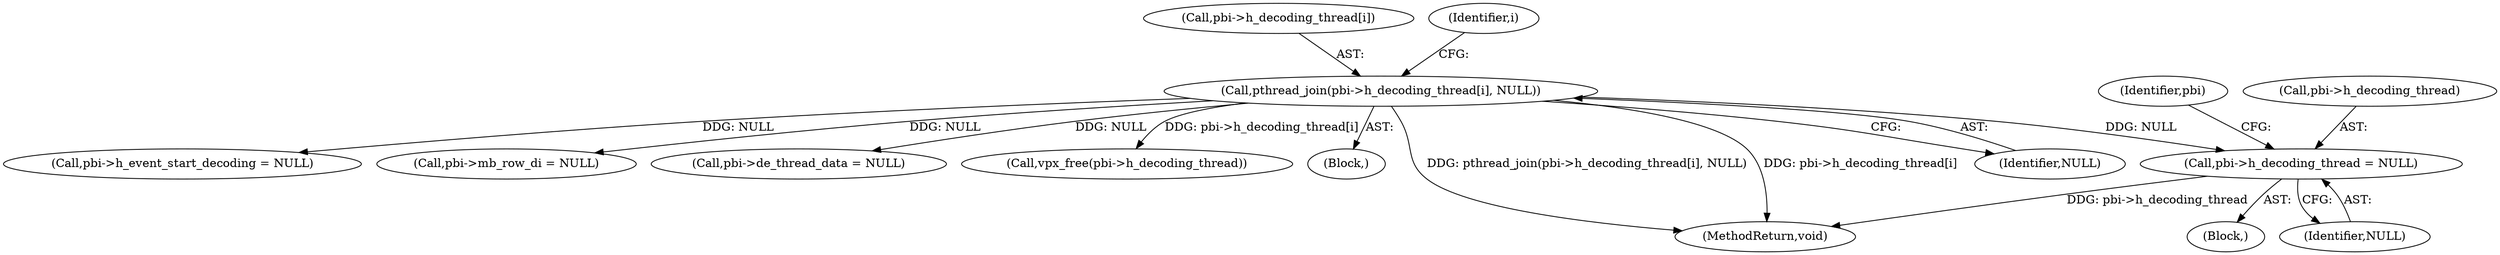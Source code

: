 digraph "0_Android_6886e8e0a9db2dbad723dc37a548233e004b33bc_2@API" {
"1000170" [label="(Call,pbi->h_decoding_thread = NULL)"];
"1000135" [label="(Call,pthread_join(pbi->h_decoding_thread[i], NULL))"];
"1000141" [label="(Identifier,NULL)"];
"1000135" [label="(Call,pthread_join(pbi->h_decoding_thread[i], NULL))"];
"1000179" [label="(Call,pbi->h_event_start_decoding = NULL)"];
"1000188" [label="(Call,pbi->mb_row_di = NULL)"];
"1000197" [label="(Call,pbi->de_thread_data = NULL)"];
"1000177" [label="(Identifier,pbi)"];
"1000174" [label="(Identifier,NULL)"];
"1000170" [label="(Call,pbi->h_decoding_thread = NULL)"];
"1000171" [label="(Call,pbi->h_decoding_thread)"];
"1000136" [label="(Call,pbi->h_decoding_thread[i])"];
"1000166" [label="(Call,vpx_free(pbi->h_decoding_thread))"];
"1000126" [label="(Identifier,i)"];
"1000127" [label="(Block,)"];
"1000209" [label="(MethodReturn,void)"];
"1000109" [label="(Block,)"];
"1000170" -> "1000109"  [label="AST: "];
"1000170" -> "1000174"  [label="CFG: "];
"1000171" -> "1000170"  [label="AST: "];
"1000174" -> "1000170"  [label="AST: "];
"1000177" -> "1000170"  [label="CFG: "];
"1000170" -> "1000209"  [label="DDG: pbi->h_decoding_thread"];
"1000135" -> "1000170"  [label="DDG: NULL"];
"1000135" -> "1000127"  [label="AST: "];
"1000135" -> "1000141"  [label="CFG: "];
"1000136" -> "1000135"  [label="AST: "];
"1000141" -> "1000135"  [label="AST: "];
"1000126" -> "1000135"  [label="CFG: "];
"1000135" -> "1000209"  [label="DDG: pthread_join(pbi->h_decoding_thread[i], NULL)"];
"1000135" -> "1000209"  [label="DDG: pbi->h_decoding_thread[i]"];
"1000135" -> "1000166"  [label="DDG: pbi->h_decoding_thread[i]"];
"1000135" -> "1000179"  [label="DDG: NULL"];
"1000135" -> "1000188"  [label="DDG: NULL"];
"1000135" -> "1000197"  [label="DDG: NULL"];
}
